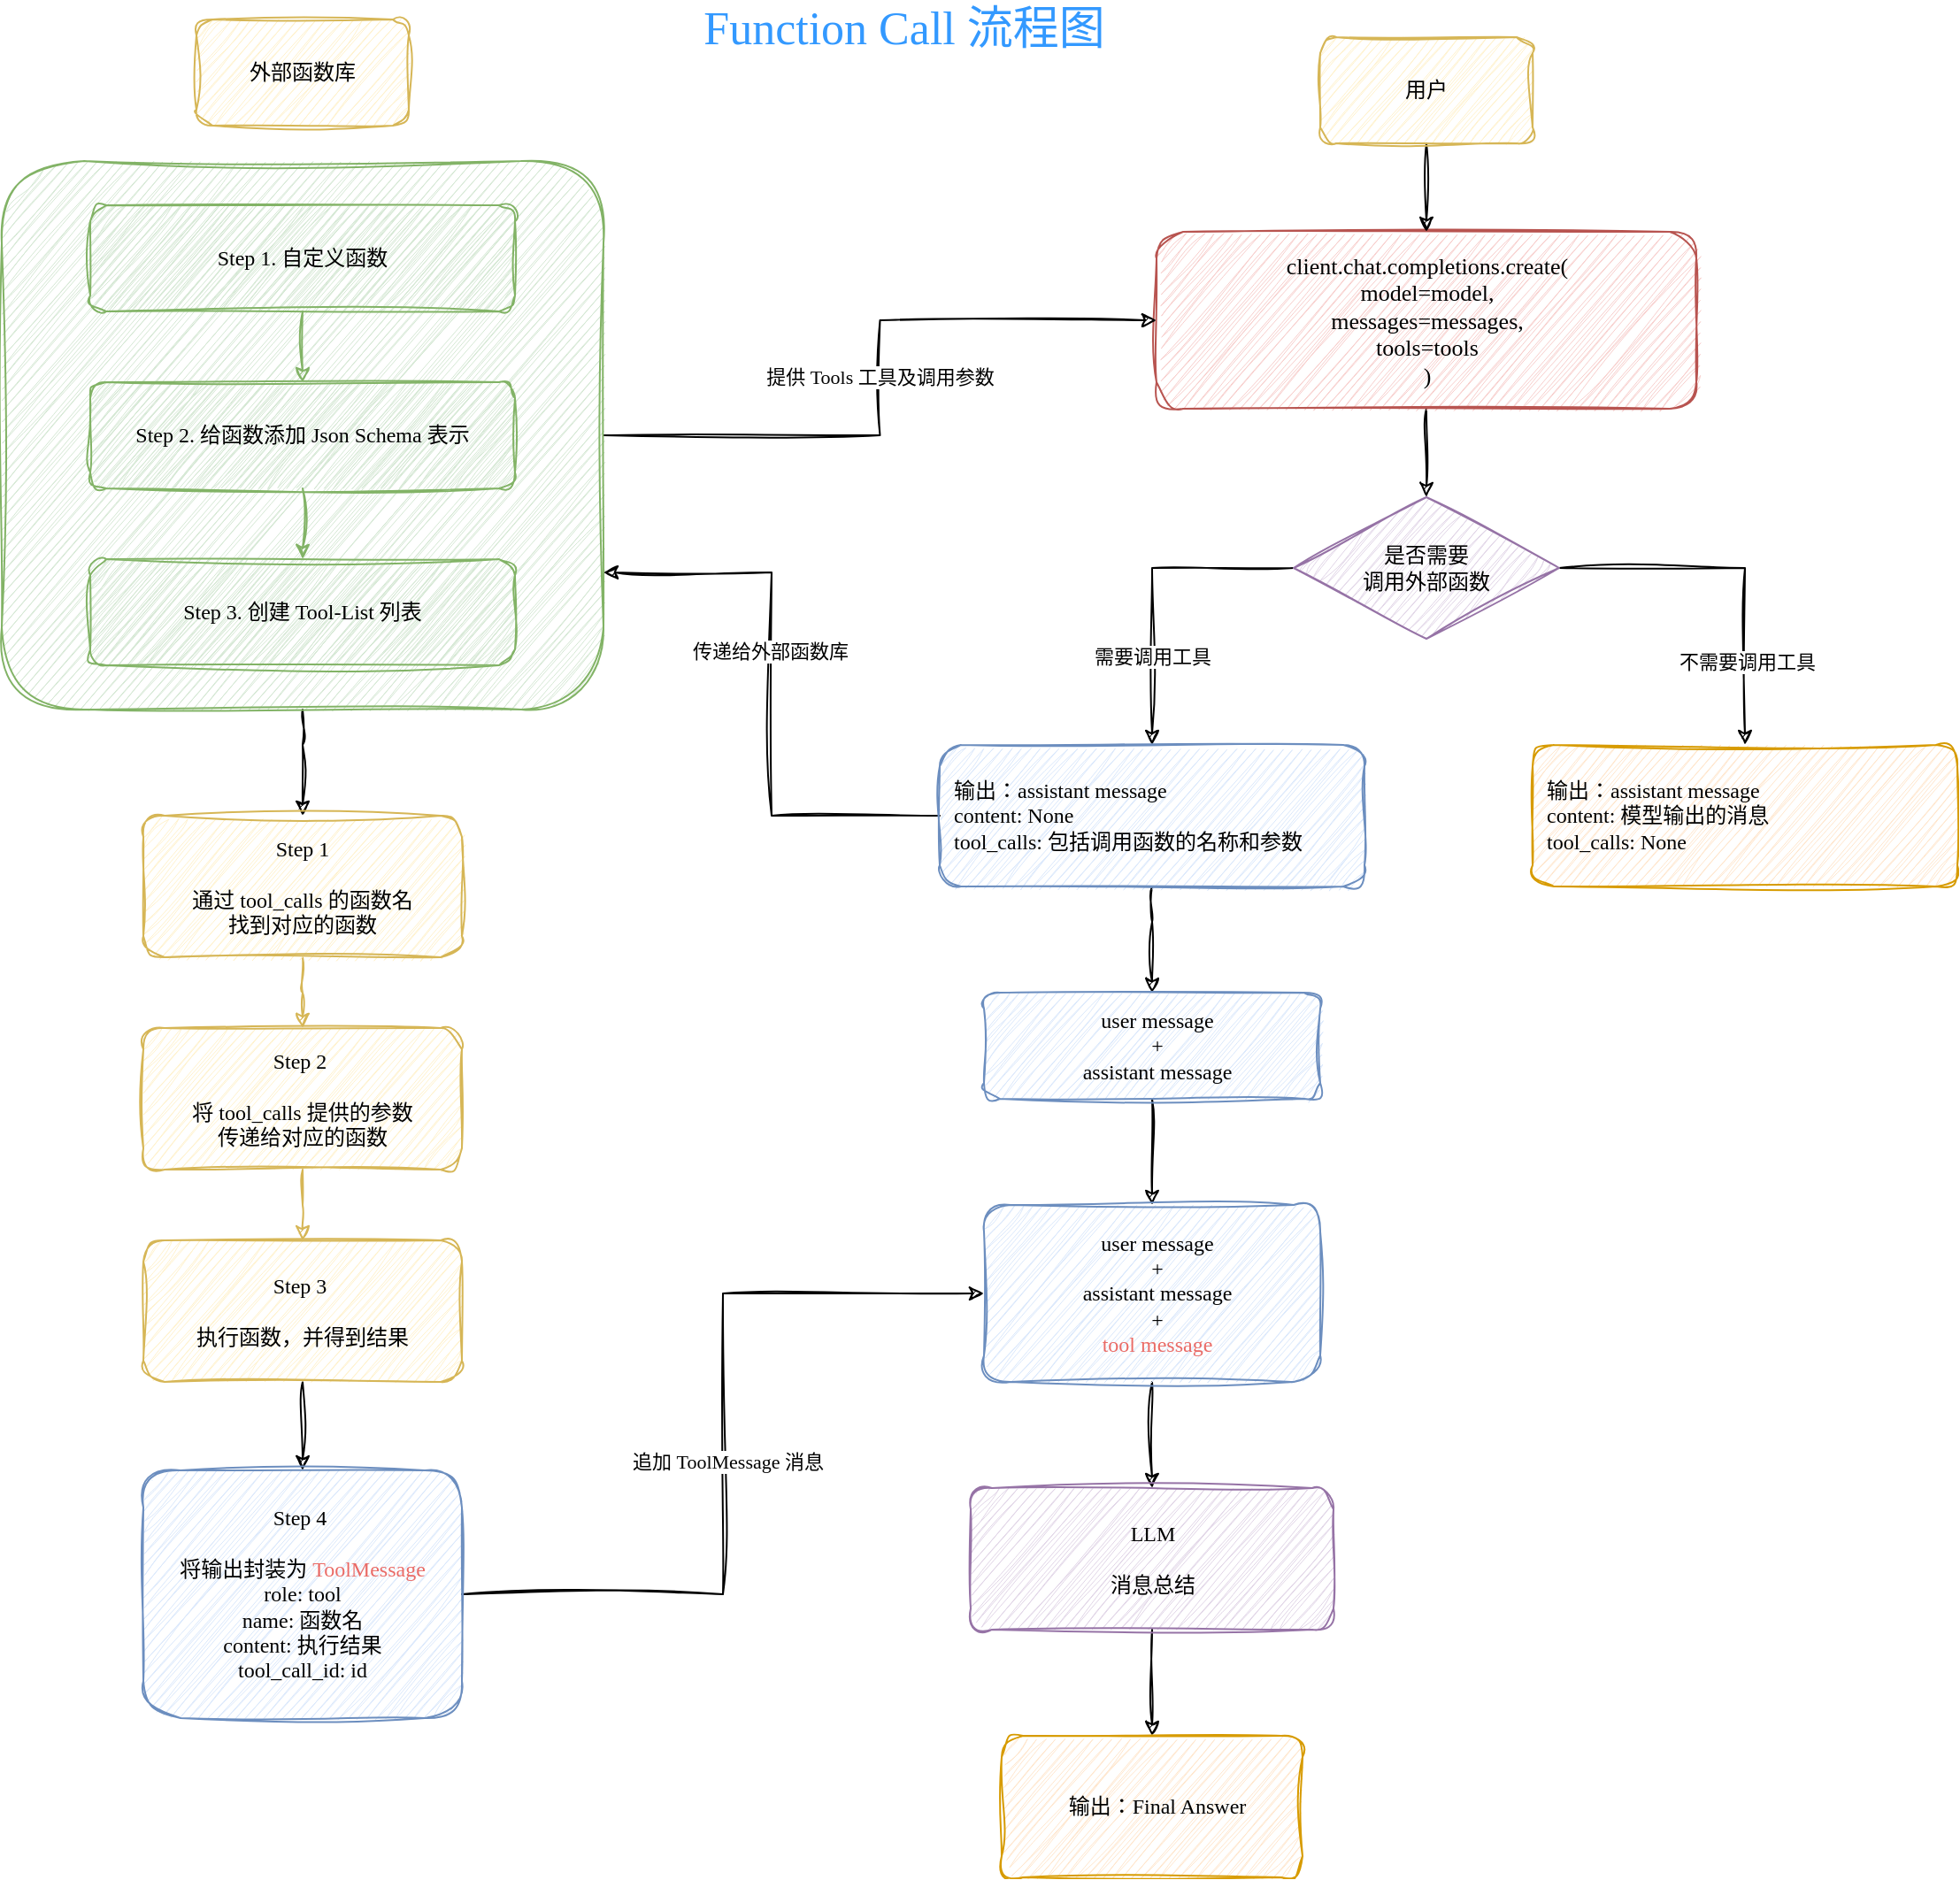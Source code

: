 <mxfile version="26.0.16">
  <diagram name="第 1 页" id="511jU42UKkNS_reo-jqJ">
    <mxGraphModel dx="2069" dy="766" grid="1" gridSize="10" guides="1" tooltips="1" connect="1" arrows="1" fold="1" page="1" pageScale="1" pageWidth="827" pageHeight="1169" math="0" shadow="0">
      <root>
        <mxCell id="0" />
        <mxCell id="1" parent="0" />
        <mxCell id="q2ONfEbN1SgjNmtNY3_D-7" value="" style="edgeStyle=orthogonalEdgeStyle;rounded=0;orthogonalLoop=1;jettySize=auto;html=1;sketch=1;curveFitting=1;jiggle=2;fontFamily=Comic Sans MS;" edge="1" parent="1" source="q2ONfEbN1SgjNmtNY3_D-2" target="q2ONfEbN1SgjNmtNY3_D-6">
          <mxGeometry relative="1" as="geometry" />
        </mxCell>
        <mxCell id="q2ONfEbN1SgjNmtNY3_D-2" value="client.chat.completions.create(&lt;div&gt;model=model,&lt;/div&gt;&lt;div&gt;messages=messages,&lt;/div&gt;&lt;div&gt;tools=tools&lt;/div&gt;&lt;div&gt;)&lt;/div&gt;" style="rounded=1;whiteSpace=wrap;html=1;fillColor=#f8cecc;strokeColor=#b85450;sketch=1;curveFitting=1;jiggle=2;glass=0;fontSize=13;fontFamily=Comic Sans MS;" vertex="1" parent="1">
          <mxGeometry x="232.5" y="170" width="305" height="100" as="geometry" />
        </mxCell>
        <mxCell id="q2ONfEbN1SgjNmtNY3_D-5" value="" style="edgeStyle=orthogonalEdgeStyle;rounded=0;orthogonalLoop=1;jettySize=auto;html=1;sketch=1;curveFitting=1;jiggle=2;fontFamily=Comic Sans MS;" edge="1" parent="1" source="q2ONfEbN1SgjNmtNY3_D-4" target="q2ONfEbN1SgjNmtNY3_D-2">
          <mxGeometry relative="1" as="geometry" />
        </mxCell>
        <mxCell id="q2ONfEbN1SgjNmtNY3_D-4" value="用户" style="rounded=1;whiteSpace=wrap;html=1;fillColor=#fff2cc;strokeColor=#d6b656;sketch=1;curveFitting=1;jiggle=2;fontFamily=Comic Sans MS;" vertex="1" parent="1">
          <mxGeometry x="325" y="60" width="120" height="60" as="geometry" />
        </mxCell>
        <mxCell id="q2ONfEbN1SgjNmtNY3_D-24" value="需要调用工具" style="edgeStyle=orthogonalEdgeStyle;rounded=0;orthogonalLoop=1;jettySize=auto;html=1;entryX=0.5;entryY=0;entryDx=0;entryDy=0;sketch=1;curveFitting=1;jiggle=2;flowAnimation=0;fontFamily=Comic Sans MS;" edge="1" parent="1" source="q2ONfEbN1SgjNmtNY3_D-6" target="q2ONfEbN1SgjNmtNY3_D-20">
          <mxGeometry x="0.444" relative="1" as="geometry">
            <Array as="points">
              <mxPoint x="230" y="360" />
            </Array>
            <mxPoint as="offset" />
          </mxGeometry>
        </mxCell>
        <mxCell id="q2ONfEbN1SgjNmtNY3_D-26" style="edgeStyle=orthogonalEdgeStyle;rounded=0;orthogonalLoop=1;jettySize=auto;html=1;exitX=1;exitY=0.5;exitDx=0;exitDy=0;sketch=1;curveFitting=1;jiggle=2;fontFamily=Comic Sans MS;" edge="1" parent="1" source="q2ONfEbN1SgjNmtNY3_D-6" target="q2ONfEbN1SgjNmtNY3_D-25">
          <mxGeometry relative="1" as="geometry">
            <Array as="points">
              <mxPoint x="565" y="360" />
            </Array>
          </mxGeometry>
        </mxCell>
        <mxCell id="q2ONfEbN1SgjNmtNY3_D-27" value="不需要调用工具" style="edgeLabel;html=1;align=center;verticalAlign=middle;resizable=0;points=[];fontFamily=Comic Sans MS;" vertex="1" connectable="0" parent="q2ONfEbN1SgjNmtNY3_D-26">
          <mxGeometry x="0.541" y="1" relative="1" as="geometry">
            <mxPoint as="offset" />
          </mxGeometry>
        </mxCell>
        <mxCell id="q2ONfEbN1SgjNmtNY3_D-6" value="是否需要&lt;div&gt;调用外部函数&lt;/div&gt;" style="rhombus;whiteSpace=wrap;html=1;rounded=0;sketch=1;curveFitting=1;jiggle=2;fillColor=#e1d5e7;strokeColor=#9673a6;fontFamily=Comic Sans MS;" vertex="1" parent="1">
          <mxGeometry x="310" y="320" width="150" height="80" as="geometry" />
        </mxCell>
        <mxCell id="q2ONfEbN1SgjNmtNY3_D-18" style="edgeStyle=orthogonalEdgeStyle;rounded=0;orthogonalLoop=1;jettySize=auto;html=1;sketch=1;curveFitting=1;jiggle=2;fontFamily=Comic Sans MS;" edge="1" parent="1" source="q2ONfEbN1SgjNmtNY3_D-8" target="q2ONfEbN1SgjNmtNY3_D-2">
          <mxGeometry relative="1" as="geometry" />
        </mxCell>
        <mxCell id="q2ONfEbN1SgjNmtNY3_D-19" value="提供 Tools 工具及调用参数" style="edgeLabel;html=1;align=center;verticalAlign=middle;resizable=0;points=[];fontFamily=Comic Sans MS;" vertex="1" connectable="0" parent="q2ONfEbN1SgjNmtNY3_D-18">
          <mxGeometry x="0.003" y="1" relative="1" as="geometry">
            <mxPoint as="offset" />
          </mxGeometry>
        </mxCell>
        <mxCell id="q2ONfEbN1SgjNmtNY3_D-35" value="" style="edgeStyle=orthogonalEdgeStyle;rounded=0;orthogonalLoop=1;jettySize=auto;html=1;sketch=1;curveFitting=1;jiggle=2;fontFamily=Comic Sans MS;" edge="1" parent="1" source="q2ONfEbN1SgjNmtNY3_D-8" target="q2ONfEbN1SgjNmtNY3_D-30">
          <mxGeometry relative="1" as="geometry">
            <Array as="points">
              <mxPoint x="-250" y="460" />
              <mxPoint x="-250" y="460" />
            </Array>
          </mxGeometry>
        </mxCell>
        <mxCell id="q2ONfEbN1SgjNmtNY3_D-8" value="" style="rounded=1;whiteSpace=wrap;html=1;fillColor=#d5e8d4;strokeColor=#82b366;sketch=1;curveFitting=1;jiggle=2;fontFamily=Comic Sans MS;" vertex="1" parent="1">
          <mxGeometry x="-420" y="130" width="340" height="310" as="geometry" />
        </mxCell>
        <mxCell id="q2ONfEbN1SgjNmtNY3_D-11" value="" style="edgeStyle=orthogonalEdgeStyle;rounded=0;orthogonalLoop=1;jettySize=auto;html=1;fillColor=#d5e8d4;strokeColor=#82b366;sketch=1;curveFitting=1;jiggle=2;fontFamily=Comic Sans MS;" edge="1" parent="1" source="q2ONfEbN1SgjNmtNY3_D-9" target="q2ONfEbN1SgjNmtNY3_D-10">
          <mxGeometry relative="1" as="geometry" />
        </mxCell>
        <mxCell id="q2ONfEbN1SgjNmtNY3_D-9" value="Step 1. 自定义函数" style="rounded=1;whiteSpace=wrap;html=1;fillColor=#d5e8d4;strokeColor=#82b366;sketch=1;curveFitting=1;jiggle=2;fontFamily=Comic Sans MS;" vertex="1" parent="1">
          <mxGeometry x="-370" y="155" width="240" height="60" as="geometry" />
        </mxCell>
        <mxCell id="q2ONfEbN1SgjNmtNY3_D-15" value="" style="edgeStyle=orthogonalEdgeStyle;rounded=0;orthogonalLoop=1;jettySize=auto;html=1;fillColor=#d5e8d4;strokeColor=#82b366;sketch=1;curveFitting=1;jiggle=2;fontFamily=Comic Sans MS;" edge="1" parent="1" source="q2ONfEbN1SgjNmtNY3_D-10" target="q2ONfEbN1SgjNmtNY3_D-14">
          <mxGeometry relative="1" as="geometry" />
        </mxCell>
        <mxCell id="q2ONfEbN1SgjNmtNY3_D-10" value="Step 2. 给函数添加 Json Schema 表示" style="rounded=1;whiteSpace=wrap;html=1;fillColor=#d5e8d4;strokeColor=#82b366;sketch=1;curveFitting=1;jiggle=2;fontFamily=Comic Sans MS;" vertex="1" parent="1">
          <mxGeometry x="-370" y="255" width="240" height="60" as="geometry" />
        </mxCell>
        <mxCell id="q2ONfEbN1SgjNmtNY3_D-14" value="Step 3. 创建 Tool-List 列表" style="rounded=1;whiteSpace=wrap;html=1;fillColor=#d5e8d4;strokeColor=#82b366;sketch=1;curveFitting=1;jiggle=2;fontFamily=Comic Sans MS;" vertex="1" parent="1">
          <mxGeometry x="-370" y="355" width="240" height="60" as="geometry" />
        </mxCell>
        <mxCell id="q2ONfEbN1SgjNmtNY3_D-16" value="外部函数库" style="rounded=1;whiteSpace=wrap;html=1;fillColor=#fff2cc;strokeColor=#d6b656;sketch=1;curveFitting=1;jiggle=2;fontFamily=Comic Sans MS;" vertex="1" parent="1">
          <mxGeometry x="-310" y="50" width="120" height="60" as="geometry" />
        </mxCell>
        <mxCell id="q2ONfEbN1SgjNmtNY3_D-28" style="edgeStyle=orthogonalEdgeStyle;rounded=0;orthogonalLoop=1;jettySize=auto;html=1;entryX=1;entryY=0.75;entryDx=0;entryDy=0;sketch=1;curveFitting=1;jiggle=2;fontFamily=Comic Sans MS;" edge="1" parent="1" source="q2ONfEbN1SgjNmtNY3_D-20" target="q2ONfEbN1SgjNmtNY3_D-8">
          <mxGeometry relative="1" as="geometry" />
        </mxCell>
        <mxCell id="q2ONfEbN1SgjNmtNY3_D-29" value="传递给外部函数库" style="edgeLabel;html=1;align=center;verticalAlign=middle;resizable=0;points=[];fontFamily=Comic Sans MS;" vertex="1" connectable="0" parent="q2ONfEbN1SgjNmtNY3_D-28">
          <mxGeometry x="0.148" y="1" relative="1" as="geometry">
            <mxPoint as="offset" />
          </mxGeometry>
        </mxCell>
        <mxCell id="q2ONfEbN1SgjNmtNY3_D-39" value="" style="edgeStyle=orthogonalEdgeStyle;rounded=0;orthogonalLoop=1;jettySize=auto;html=1;sketch=1;curveFitting=1;jiggle=2;fontFamily=Comic Sans MS;" edge="1" parent="1" source="q2ONfEbN1SgjNmtNY3_D-20" target="q2ONfEbN1SgjNmtNY3_D-38">
          <mxGeometry relative="1" as="geometry">
            <Array as="points">
              <mxPoint x="230" y="560" />
              <mxPoint x="230" y="560" />
            </Array>
          </mxGeometry>
        </mxCell>
        <mxCell id="q2ONfEbN1SgjNmtNY3_D-20" value="输出：assistant message&lt;div&gt;content: None&lt;/div&gt;&lt;div&gt;tool_calls: 包括调用函数的名称和参数&lt;/div&gt;" style="rounded=1;whiteSpace=wrap;html=1;align=left;spacingLeft=6;fillColor=#dae8fc;strokeColor=#6c8ebf;sketch=1;curveFitting=1;jiggle=2;fontFamily=Comic Sans MS;" vertex="1" parent="1">
          <mxGeometry x="110" y="460" width="240" height="80" as="geometry" />
        </mxCell>
        <mxCell id="q2ONfEbN1SgjNmtNY3_D-25" value="输出：assistant message&lt;div&gt;content: 模型输出的消息&lt;/div&gt;&lt;div&gt;tool_calls: None&lt;/div&gt;" style="rounded=1;whiteSpace=wrap;html=1;align=left;spacingLeft=6;fillColor=#ffe6cc;strokeColor=#d79b00;sketch=1;curveFitting=1;jiggle=2;fontFamily=Comic Sans MS;" vertex="1" parent="1">
          <mxGeometry x="445" y="460" width="240" height="80" as="geometry" />
        </mxCell>
        <mxCell id="q2ONfEbN1SgjNmtNY3_D-33" value="" style="edgeStyle=orthogonalEdgeStyle;rounded=0;orthogonalLoop=1;jettySize=auto;html=1;sketch=1;curveFitting=1;jiggle=2;fillColor=#fff2cc;strokeColor=#d6b656;fontFamily=Comic Sans MS;" edge="1" parent="1" source="q2ONfEbN1SgjNmtNY3_D-30" target="q2ONfEbN1SgjNmtNY3_D-31">
          <mxGeometry relative="1" as="geometry">
            <Array as="points">
              <mxPoint x="-250" y="600" />
              <mxPoint x="-250" y="600" />
            </Array>
          </mxGeometry>
        </mxCell>
        <mxCell id="q2ONfEbN1SgjNmtNY3_D-30" value="Step 1&lt;div&gt;&lt;br&gt;&lt;div&gt;通过 tool_calls 的函数名&lt;/div&gt;&lt;div&gt;找到对应的函数&lt;/div&gt;&lt;/div&gt;" style="rounded=1;whiteSpace=wrap;html=1;fillColor=#fff2cc;strokeColor=#d6b656;sketch=1;curveFitting=1;jiggle=2;fontFamily=Comic Sans MS;" vertex="1" parent="1">
          <mxGeometry x="-340" y="500" width="180" height="80" as="geometry" />
        </mxCell>
        <mxCell id="q2ONfEbN1SgjNmtNY3_D-34" value="" style="edgeStyle=orthogonalEdgeStyle;rounded=0;orthogonalLoop=1;jettySize=auto;html=1;sketch=1;curveFitting=1;jiggle=2;fillColor=#fff2cc;strokeColor=#d6b656;fontFamily=Comic Sans MS;" edge="1" parent="1" source="q2ONfEbN1SgjNmtNY3_D-31" target="q2ONfEbN1SgjNmtNY3_D-32">
          <mxGeometry relative="1" as="geometry">
            <Array as="points">
              <mxPoint x="-250" y="720" />
              <mxPoint x="-250" y="720" />
            </Array>
          </mxGeometry>
        </mxCell>
        <mxCell id="q2ONfEbN1SgjNmtNY3_D-31" value="Step 2&amp;nbsp;&lt;div&gt;&lt;br&gt;&lt;div&gt;将 tool_calls 提供的参数&lt;br&gt;&lt;/div&gt;&lt;/div&gt;&lt;div&gt;传递给对应的函数&lt;/div&gt;" style="rounded=1;whiteSpace=wrap;html=1;fillColor=#fff2cc;strokeColor=#d6b656;sketch=1;curveFitting=1;jiggle=2;fontFamily=Comic Sans MS;" vertex="1" parent="1">
          <mxGeometry x="-340" y="620" width="180" height="80" as="geometry" />
        </mxCell>
        <mxCell id="q2ONfEbN1SgjNmtNY3_D-37" value="" style="edgeStyle=orthogonalEdgeStyle;rounded=0;orthogonalLoop=1;jettySize=auto;html=1;sketch=1;curveFitting=1;jiggle=2;fontFamily=Comic Sans MS;" edge="1" parent="1" source="q2ONfEbN1SgjNmtNY3_D-32" target="q2ONfEbN1SgjNmtNY3_D-36">
          <mxGeometry relative="1" as="geometry" />
        </mxCell>
        <mxCell id="q2ONfEbN1SgjNmtNY3_D-32" value="Step 3&amp;nbsp;&lt;div&gt;&lt;br&gt;&lt;div&gt;执行函数，并得到结果&lt;/div&gt;&lt;/div&gt;" style="rounded=1;whiteSpace=wrap;html=1;fillColor=#fff2cc;strokeColor=#d6b656;sketch=1;curveFitting=1;jiggle=2;fontFamily=Comic Sans MS;" vertex="1" parent="1">
          <mxGeometry x="-340" y="740" width="180" height="80" as="geometry" />
        </mxCell>
        <mxCell id="q2ONfEbN1SgjNmtNY3_D-42" style="edgeStyle=orthogonalEdgeStyle;rounded=0;orthogonalLoop=1;jettySize=auto;html=1;entryX=0;entryY=0.5;entryDx=0;entryDy=0;sketch=1;curveFitting=1;jiggle=2;fontFamily=Comic Sans MS;" edge="1" parent="1" source="q2ONfEbN1SgjNmtNY3_D-36" target="q2ONfEbN1SgjNmtNY3_D-40">
          <mxGeometry relative="1" as="geometry" />
        </mxCell>
        <mxCell id="q2ONfEbN1SgjNmtNY3_D-43" value="追加 ToolMessage 消息" style="edgeLabel;html=1;align=center;verticalAlign=middle;resizable=0;points=[];fontFamily=Comic Sans MS;" vertex="1" connectable="0" parent="q2ONfEbN1SgjNmtNY3_D-42">
          <mxGeometry x="-0.039" y="-1" relative="1" as="geometry">
            <mxPoint x="1" y="1" as="offset" />
          </mxGeometry>
        </mxCell>
        <mxCell id="q2ONfEbN1SgjNmtNY3_D-36" value="Step 4&amp;nbsp;&lt;div&gt;&lt;br&gt;&lt;div&gt;将输出封装为 &lt;span style=&quot;color: rgb(234, 107, 102);&quot;&gt;ToolMessage&lt;/span&gt;&lt;/div&gt;&lt;/div&gt;&lt;div&gt;role: tool&lt;/div&gt;&lt;div&gt;name: 函数名&lt;/div&gt;&lt;div&gt;content: 执行结果&lt;/div&gt;&lt;div&gt;tool_call_id: id&lt;/div&gt;" style="rounded=1;whiteSpace=wrap;html=1;fillColor=#dae8fc;strokeColor=#6c8ebf;sketch=1;curveFitting=1;jiggle=2;fontFamily=Comic Sans MS;" vertex="1" parent="1">
          <mxGeometry x="-340" y="870" width="180" height="140" as="geometry" />
        </mxCell>
        <mxCell id="q2ONfEbN1SgjNmtNY3_D-41" value="" style="edgeStyle=orthogonalEdgeStyle;rounded=0;orthogonalLoop=1;jettySize=auto;html=1;sketch=1;curveFitting=1;jiggle=2;fontFamily=Comic Sans MS;" edge="1" parent="1" source="q2ONfEbN1SgjNmtNY3_D-38" target="q2ONfEbN1SgjNmtNY3_D-40">
          <mxGeometry relative="1" as="geometry" />
        </mxCell>
        <mxCell id="q2ONfEbN1SgjNmtNY3_D-38" value="user message&lt;div&gt;+&lt;/div&gt;&lt;div&gt;assistant message&lt;/div&gt;" style="whiteSpace=wrap;html=1;align=center;fillColor=#dae8fc;strokeColor=#6c8ebf;rounded=1;spacingLeft=6;sketch=1;curveFitting=1;jiggle=2;fontFamily=Comic Sans MS;" vertex="1" parent="1">
          <mxGeometry x="135" y="600" width="190" height="60" as="geometry" />
        </mxCell>
        <mxCell id="q2ONfEbN1SgjNmtNY3_D-46" value="" style="edgeStyle=orthogonalEdgeStyle;rounded=0;orthogonalLoop=1;jettySize=auto;html=1;sketch=1;curveFitting=1;jiggle=2;fontFamily=Comic Sans MS;" edge="1" parent="1" source="q2ONfEbN1SgjNmtNY3_D-40" target="q2ONfEbN1SgjNmtNY3_D-45">
          <mxGeometry relative="1" as="geometry" />
        </mxCell>
        <mxCell id="q2ONfEbN1SgjNmtNY3_D-40" value="user message&lt;div&gt;+&lt;/div&gt;&lt;div&gt;assistant message&lt;/div&gt;&lt;div&gt;+&lt;/div&gt;&lt;div&gt;&lt;span style=&quot;color: rgb(234, 107, 102);&quot;&gt;tool message&lt;/span&gt;&lt;/div&gt;" style="whiteSpace=wrap;html=1;align=center;fillColor=#dae8fc;strokeColor=#6c8ebf;rounded=1;spacingLeft=6;sketch=1;curveFitting=1;jiggle=2;fontFamily=Comic Sans MS;" vertex="1" parent="1">
          <mxGeometry x="135" y="720" width="190" height="100" as="geometry" />
        </mxCell>
        <mxCell id="q2ONfEbN1SgjNmtNY3_D-48" value="" style="edgeStyle=orthogonalEdgeStyle;rounded=0;orthogonalLoop=1;jettySize=auto;html=1;sketch=1;curveFitting=1;jiggle=2;fontFamily=Comic Sans MS;" edge="1" parent="1" source="q2ONfEbN1SgjNmtNY3_D-45" target="q2ONfEbN1SgjNmtNY3_D-47">
          <mxGeometry relative="1" as="geometry" />
        </mxCell>
        <mxCell id="q2ONfEbN1SgjNmtNY3_D-45" value="LLM&lt;div&gt;&lt;br&gt;&lt;/div&gt;&lt;div&gt;消息总结&lt;/div&gt;" style="rounded=1;whiteSpace=wrap;html=1;fillColor=#e1d5e7;strokeColor=#9673a6;glass=0;sketch=1;curveFitting=1;jiggle=2;fontFamily=Comic Sans MS;" vertex="1" parent="1">
          <mxGeometry x="127.5" y="880" width="205" height="80" as="geometry" />
        </mxCell>
        <mxCell id="q2ONfEbN1SgjNmtNY3_D-47" value="输出：Final Answer" style="rounded=1;whiteSpace=wrap;html=1;align=center;spacingLeft=6;fillColor=#ffe6cc;strokeColor=#d79b00;sketch=1;curveFitting=1;jiggle=2;fontFamily=Comic Sans MS;" vertex="1" parent="1">
          <mxGeometry x="145" y="1020" width="170" height="80" as="geometry" />
        </mxCell>
        <mxCell id="q2ONfEbN1SgjNmtNY3_D-49" value="Function Call 流程图" style="text;html=1;align=center;verticalAlign=middle;whiteSpace=wrap;rounded=0;fontSize=26;glass=0;fontFamily=Comic Sans MS;fontColor=#3399FF;" vertex="1" parent="1">
          <mxGeometry x="-60" y="40" width="300" height="30" as="geometry" />
        </mxCell>
      </root>
    </mxGraphModel>
  </diagram>
</mxfile>
